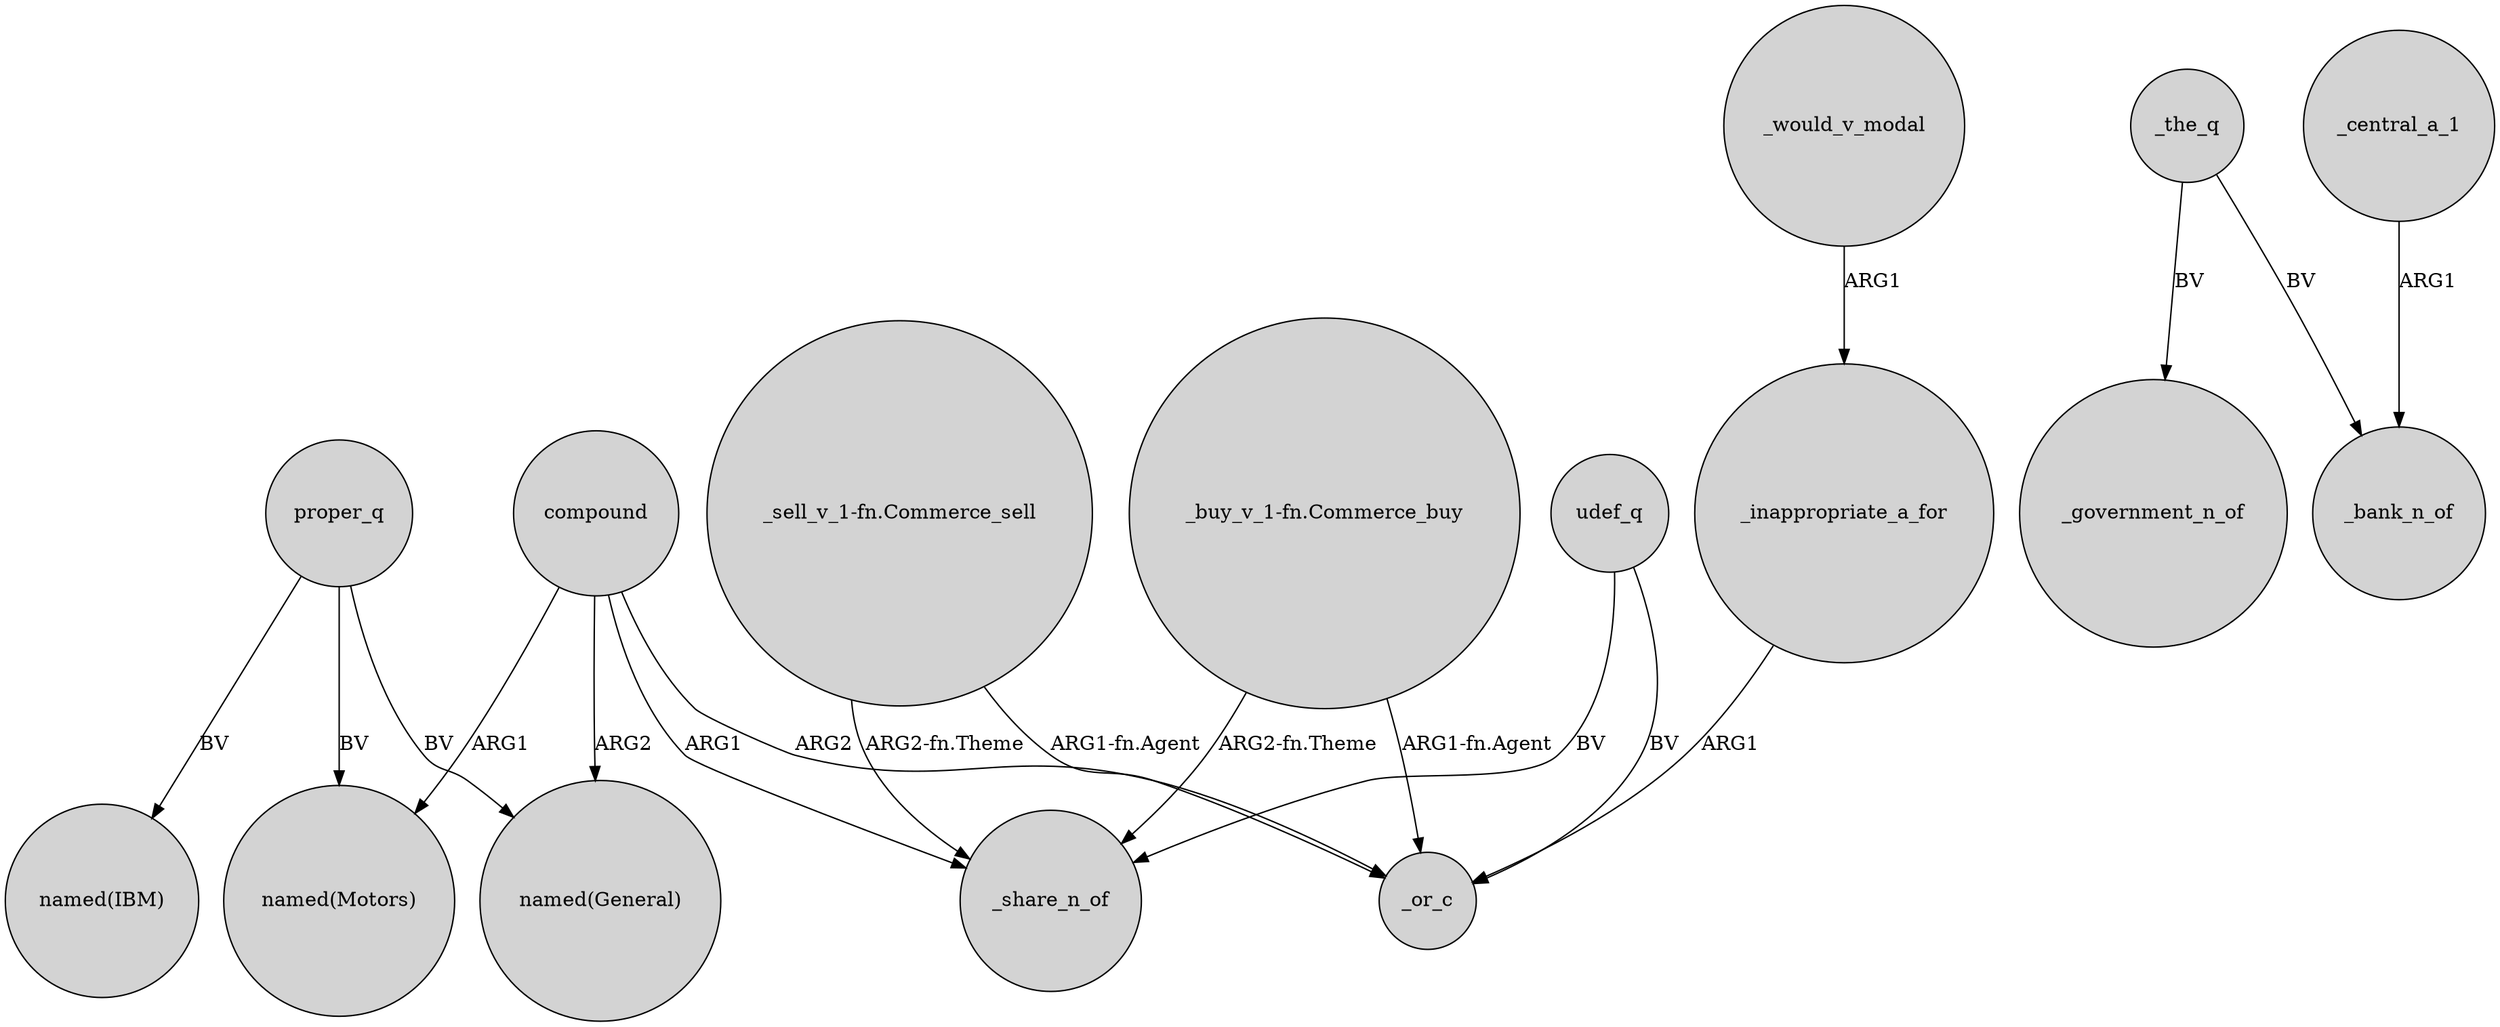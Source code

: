 digraph {
	node [shape=circle style=filled]
	proper_q -> "named(General)" [label=BV]
	_the_q -> _government_n_of [label=BV]
	compound -> _or_c [label=ARG2]
	_the_q -> _bank_n_of [label=BV]
	"_sell_v_1-fn.Commerce_sell" -> _share_n_of [label="ARG2-fn.Theme"]
	_central_a_1 -> _bank_n_of [label=ARG1]
	proper_q -> "named(IBM)" [label=BV]
	compound -> "named(Motors)" [label=ARG1]
	compound -> "named(General)" [label=ARG2]
	"_buy_v_1-fn.Commerce_buy" -> _or_c [label="ARG1-fn.Agent"]
	udef_q -> _or_c [label=BV]
	_would_v_modal -> _inappropriate_a_for [label=ARG1]
	"_sell_v_1-fn.Commerce_sell" -> _or_c [label="ARG1-fn.Agent"]
	compound -> _share_n_of [label=ARG1]
	proper_q -> "named(Motors)" [label=BV]
	udef_q -> _share_n_of [label=BV]
	_inappropriate_a_for -> _or_c [label=ARG1]
	"_buy_v_1-fn.Commerce_buy" -> _share_n_of [label="ARG2-fn.Theme"]
}
